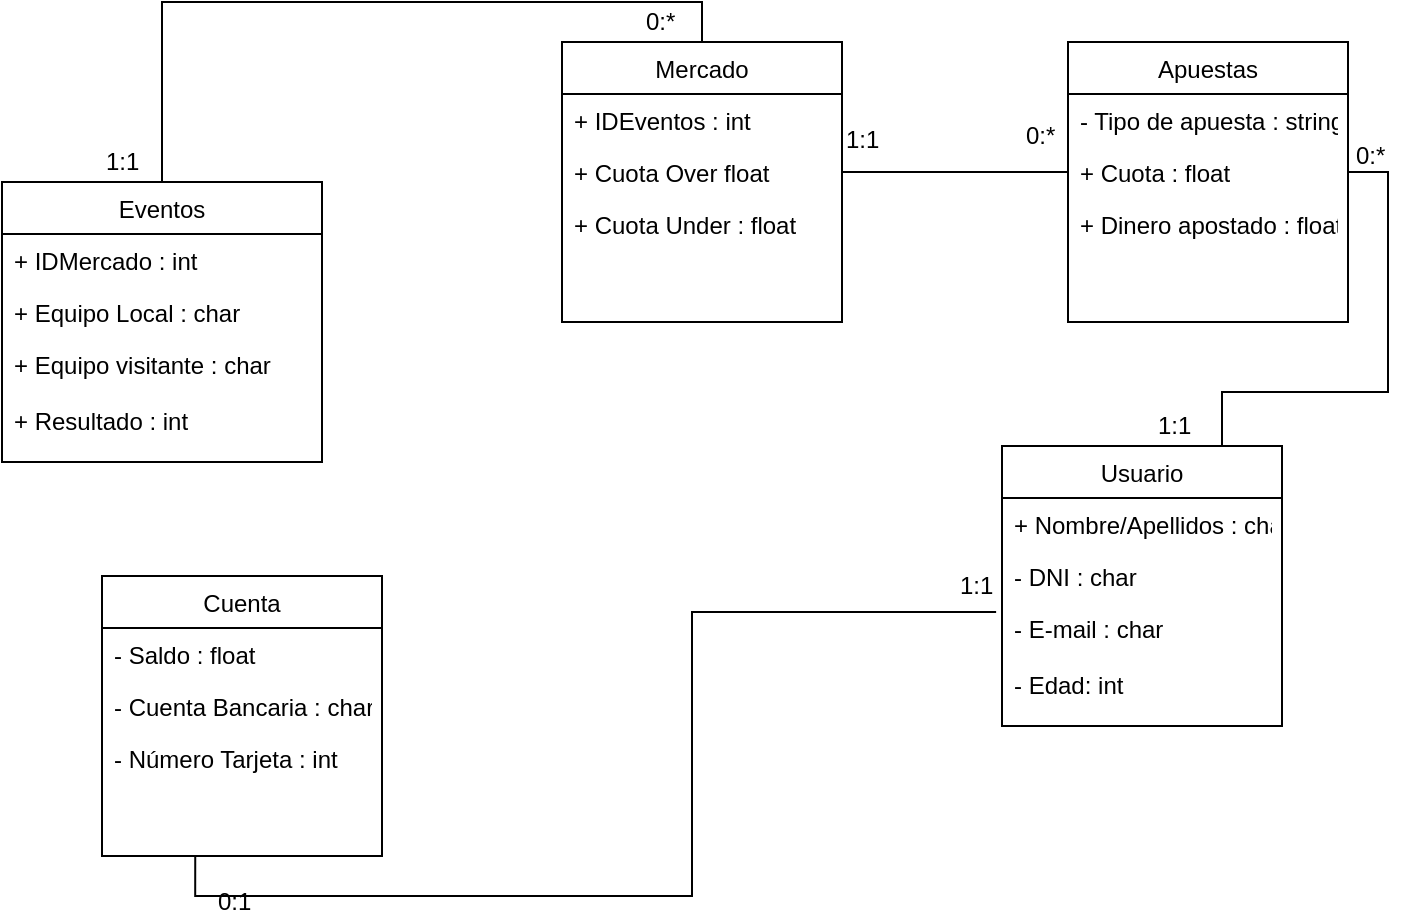 <mxfile version="13.9.9" type="device"><diagram id="Fg0YMjD4WY4E21mnDApo" name="Page-1"><mxGraphModel dx="1086" dy="846" grid="1" gridSize="10" guides="1" tooltips="1" connect="1" arrows="1" fold="1" page="1" pageScale="1" pageWidth="827" pageHeight="1169" math="0" shadow="0"><root><mxCell id="0"/><mxCell id="1" parent="0"/><mxCell id="CGY-62JKRJOx1aRnoGXp-26" style="edgeStyle=orthogonalEdgeStyle;rounded=0;orthogonalLoop=1;jettySize=auto;html=1;exitX=0.5;exitY=0;exitDx=0;exitDy=0;entryX=0.5;entryY=0;entryDx=0;entryDy=0;endArrow=none;endFill=0;" parent="1" source="CGY-62JKRJOx1aRnoGXp-1" target="CGY-62JKRJOx1aRnoGXp-5" edge="1"><mxGeometry relative="1" as="geometry"/></mxCell><mxCell id="CGY-62JKRJOx1aRnoGXp-1" value="Mercado" style="swimlane;fontStyle=0;childLayout=stackLayout;horizontal=1;startSize=26;fillColor=none;horizontalStack=0;resizeParent=1;resizeParentMax=0;resizeLast=0;collapsible=1;marginBottom=0;" parent="1" vertex="1"><mxGeometry x="320" y="303" width="140" height="140" as="geometry"/></mxCell><mxCell id="CGY-62JKRJOx1aRnoGXp-2" value="+ IDEventos : int" style="text;strokeColor=none;fillColor=none;align=left;verticalAlign=top;spacingLeft=4;spacingRight=4;overflow=hidden;rotatable=0;points=[[0,0.5],[1,0.5]];portConstraint=eastwest;" parent="CGY-62JKRJOx1aRnoGXp-1" vertex="1"><mxGeometry y="26" width="140" height="26" as="geometry"/></mxCell><mxCell id="CGY-62JKRJOx1aRnoGXp-3" value="+ Cuota Over float" style="text;strokeColor=none;fillColor=none;align=left;verticalAlign=top;spacingLeft=4;spacingRight=4;overflow=hidden;rotatable=0;points=[[0,0.5],[1,0.5]];portConstraint=eastwest;" parent="CGY-62JKRJOx1aRnoGXp-1" vertex="1"><mxGeometry y="52" width="140" height="26" as="geometry"/></mxCell><mxCell id="CGY-62JKRJOx1aRnoGXp-4" value="+ Cuota Under : float" style="text;strokeColor=none;fillColor=none;align=left;verticalAlign=top;spacingLeft=4;spacingRight=4;overflow=hidden;rotatable=0;points=[[0,0.5],[1,0.5]];portConstraint=eastwest;" parent="CGY-62JKRJOx1aRnoGXp-1" vertex="1"><mxGeometry y="78" width="140" height="62" as="geometry"/></mxCell><mxCell id="CGY-62JKRJOx1aRnoGXp-5" value="Eventos" style="swimlane;fontStyle=0;childLayout=stackLayout;horizontal=1;startSize=26;fillColor=none;horizontalStack=0;resizeParent=1;resizeParentMax=0;resizeLast=0;collapsible=1;marginBottom=0;" parent="1" vertex="1"><mxGeometry x="40" y="373" width="160" height="140" as="geometry"/></mxCell><mxCell id="CGY-62JKRJOx1aRnoGXp-6" value="+ IDMercado : int" style="text;strokeColor=none;fillColor=none;align=left;verticalAlign=top;spacingLeft=4;spacingRight=4;overflow=hidden;rotatable=0;points=[[0,0.5],[1,0.5]];portConstraint=eastwest;" parent="CGY-62JKRJOx1aRnoGXp-5" vertex="1"><mxGeometry y="26" width="160" height="26" as="geometry"/></mxCell><mxCell id="CGY-62JKRJOx1aRnoGXp-7" value="+ Equipo Local : char" style="text;strokeColor=none;fillColor=none;align=left;verticalAlign=top;spacingLeft=4;spacingRight=4;overflow=hidden;rotatable=0;points=[[0,0.5],[1,0.5]];portConstraint=eastwest;" parent="CGY-62JKRJOx1aRnoGXp-5" vertex="1"><mxGeometry y="52" width="160" height="26" as="geometry"/></mxCell><mxCell id="CGY-62JKRJOx1aRnoGXp-8" value="+ Equipo visitante : char&#10;&#10;+ Resultado : int" style="text;strokeColor=none;fillColor=none;align=left;verticalAlign=top;spacingLeft=4;spacingRight=4;overflow=hidden;rotatable=0;points=[[0,0.5],[1,0.5]];portConstraint=eastwest;" parent="CGY-62JKRJOx1aRnoGXp-5" vertex="1"><mxGeometry y="78" width="160" height="62" as="geometry"/></mxCell><mxCell id="CGY-62JKRJOx1aRnoGXp-9" value="Apuestas" style="swimlane;fontStyle=0;childLayout=stackLayout;horizontal=1;startSize=26;fillColor=none;horizontalStack=0;resizeParent=1;resizeParentMax=0;resizeLast=0;collapsible=1;marginBottom=0;" parent="1" vertex="1"><mxGeometry x="573" y="303" width="140" height="140" as="geometry"/></mxCell><mxCell id="CGY-62JKRJOx1aRnoGXp-10" value="- Tipo de apuesta : string" style="text;strokeColor=none;fillColor=none;align=left;verticalAlign=top;spacingLeft=4;spacingRight=4;overflow=hidden;rotatable=0;points=[[0,0.5],[1,0.5]];portConstraint=eastwest;" parent="CGY-62JKRJOx1aRnoGXp-9" vertex="1"><mxGeometry y="26" width="140" height="26" as="geometry"/></mxCell><mxCell id="CGY-62JKRJOx1aRnoGXp-11" value="+ Cuota : float" style="text;strokeColor=none;fillColor=none;align=left;verticalAlign=top;spacingLeft=4;spacingRight=4;overflow=hidden;rotatable=0;points=[[0,0.5],[1,0.5]];portConstraint=eastwest;" parent="CGY-62JKRJOx1aRnoGXp-9" vertex="1"><mxGeometry y="52" width="140" height="26" as="geometry"/></mxCell><mxCell id="CGY-62JKRJOx1aRnoGXp-12" value="+ Dinero apostado : float" style="text;strokeColor=none;fillColor=none;align=left;verticalAlign=top;spacingLeft=4;spacingRight=4;overflow=hidden;rotatable=0;points=[[0,0.5],[1,0.5]];portConstraint=eastwest;" parent="CGY-62JKRJOx1aRnoGXp-9" vertex="1"><mxGeometry y="78" width="140" height="62" as="geometry"/></mxCell><mxCell id="CGY-62JKRJOx1aRnoGXp-37" style="edgeStyle=orthogonalEdgeStyle;rounded=0;orthogonalLoop=1;jettySize=auto;html=1;exitX=-0.021;exitY=0.081;exitDx=0;exitDy=0;entryX=0.333;entryY=0.999;entryDx=0;entryDy=0;entryPerimeter=0;endArrow=none;endFill=0;exitPerimeter=0;" parent="1" source="CGY-62JKRJOx1aRnoGXp-16" target="CGY-62JKRJOx1aRnoGXp-20" edge="1"><mxGeometry relative="1" as="geometry"/></mxCell><mxCell id="CGY-62JKRJOx1aRnoGXp-13" value="Usuario" style="swimlane;fontStyle=0;childLayout=stackLayout;horizontal=1;startSize=26;fillColor=none;horizontalStack=0;resizeParent=1;resizeParentMax=0;resizeLast=0;collapsible=1;marginBottom=0;" parent="1" vertex="1"><mxGeometry x="540" y="505" width="140" height="140" as="geometry"/></mxCell><mxCell id="CGY-62JKRJOx1aRnoGXp-14" value="+ Nombre/Apellidos : char" style="text;strokeColor=none;fillColor=none;align=left;verticalAlign=top;spacingLeft=4;spacingRight=4;overflow=hidden;rotatable=0;points=[[0,0.5],[1,0.5]];portConstraint=eastwest;" parent="CGY-62JKRJOx1aRnoGXp-13" vertex="1"><mxGeometry y="26" width="140" height="26" as="geometry"/></mxCell><mxCell id="CGY-62JKRJOx1aRnoGXp-15" value="- DNI : char" style="text;strokeColor=none;fillColor=none;align=left;verticalAlign=top;spacingLeft=4;spacingRight=4;overflow=hidden;rotatable=0;points=[[0,0.5],[1,0.5]];portConstraint=eastwest;" parent="CGY-62JKRJOx1aRnoGXp-13" vertex="1"><mxGeometry y="52" width="140" height="26" as="geometry"/></mxCell><mxCell id="CGY-62JKRJOx1aRnoGXp-16" value="- E-mail : char&#10;&#10;- Edad: int" style="text;strokeColor=none;fillColor=none;align=left;verticalAlign=top;spacingLeft=4;spacingRight=4;overflow=hidden;rotatable=0;points=[[0,0.5],[1,0.5]];portConstraint=eastwest;" parent="CGY-62JKRJOx1aRnoGXp-13" vertex="1"><mxGeometry y="78" width="140" height="62" as="geometry"/></mxCell><mxCell id="CGY-62JKRJOx1aRnoGXp-17" value="Cuenta" style="swimlane;fontStyle=0;childLayout=stackLayout;horizontal=1;startSize=26;fillColor=none;horizontalStack=0;resizeParent=1;resizeParentMax=0;resizeLast=0;collapsible=1;marginBottom=0;" parent="1" vertex="1"><mxGeometry x="90" y="570" width="140" height="140" as="geometry"/></mxCell><mxCell id="CGY-62JKRJOx1aRnoGXp-18" value="- Saldo : float" style="text;strokeColor=none;fillColor=none;align=left;verticalAlign=top;spacingLeft=4;spacingRight=4;overflow=hidden;rotatable=0;points=[[0,0.5],[1,0.5]];portConstraint=eastwest;" parent="CGY-62JKRJOx1aRnoGXp-17" vertex="1"><mxGeometry y="26" width="140" height="26" as="geometry"/></mxCell><mxCell id="CGY-62JKRJOx1aRnoGXp-19" value="- Cuenta Bancaria : char" style="text;strokeColor=none;fillColor=none;align=left;verticalAlign=top;spacingLeft=4;spacingRight=4;overflow=hidden;rotatable=0;points=[[0,0.5],[1,0.5]];portConstraint=eastwest;" parent="CGY-62JKRJOx1aRnoGXp-17" vertex="1"><mxGeometry y="52" width="140" height="26" as="geometry"/></mxCell><mxCell id="CGY-62JKRJOx1aRnoGXp-20" value="- Número Tarjeta : int" style="text;strokeColor=none;fillColor=none;align=left;verticalAlign=top;spacingLeft=4;spacingRight=4;overflow=hidden;rotatable=0;points=[[0,0.5],[1,0.5]];portConstraint=eastwest;" parent="CGY-62JKRJOx1aRnoGXp-17" vertex="1"><mxGeometry y="78" width="140" height="62" as="geometry"/></mxCell><mxCell id="CGY-62JKRJOx1aRnoGXp-27" value="1:1" style="text;html=1;resizable=0;points=[];autosize=1;align=left;verticalAlign=top;spacingTop=-4;" parent="1" vertex="1"><mxGeometry x="90" y="353" width="30" height="20" as="geometry"/></mxCell><mxCell id="CGY-62JKRJOx1aRnoGXp-28" value="0:*" style="text;html=1;resizable=0;points=[];autosize=1;align=left;verticalAlign=top;spacingTop=-4;" parent="1" vertex="1"><mxGeometry x="360" y="283" width="30" height="20" as="geometry"/></mxCell><mxCell id="CGY-62JKRJOx1aRnoGXp-29" style="edgeStyle=orthogonalEdgeStyle;rounded=0;orthogonalLoop=1;jettySize=auto;html=1;exitX=1;exitY=0.5;exitDx=0;exitDy=0;entryX=0;entryY=0.5;entryDx=0;entryDy=0;endArrow=none;endFill=0;" parent="1" source="CGY-62JKRJOx1aRnoGXp-3" target="CGY-62JKRJOx1aRnoGXp-11" edge="1"><mxGeometry relative="1" as="geometry"/></mxCell><mxCell id="CGY-62JKRJOx1aRnoGXp-30" value="1:1" style="text;html=1;resizable=0;points=[];autosize=1;align=left;verticalAlign=top;spacingTop=-4;" parent="1" vertex="1"><mxGeometry x="460" y="342" width="30" height="20" as="geometry"/></mxCell><mxCell id="CGY-62JKRJOx1aRnoGXp-31" value="0:*" style="text;html=1;resizable=0;points=[];autosize=1;align=left;verticalAlign=top;spacingTop=-4;" parent="1" vertex="1"><mxGeometry x="550" y="339.5" width="30" height="20" as="geometry"/></mxCell><mxCell id="CGY-62JKRJOx1aRnoGXp-32" style="edgeStyle=orthogonalEdgeStyle;rounded=0;orthogonalLoop=1;jettySize=auto;html=1;exitX=1;exitY=0.5;exitDx=0;exitDy=0;endArrow=none;endFill=0;" parent="1" source="CGY-62JKRJOx1aRnoGXp-11" target="CGY-62JKRJOx1aRnoGXp-13" edge="1"><mxGeometry relative="1" as="geometry"><mxPoint x="540" y="574" as="targetPoint"/><Array as="points"><mxPoint x="733" y="368"/><mxPoint x="733" y="478"/><mxPoint x="650" y="478"/></Array></mxGeometry></mxCell><mxCell id="CGY-62JKRJOx1aRnoGXp-33" value="0:*" style="text;html=1;resizable=0;points=[];autosize=1;align=left;verticalAlign=top;spacingTop=-4;" parent="1" vertex="1"><mxGeometry x="715" y="350" width="30" height="20" as="geometry"/></mxCell><mxCell id="CGY-62JKRJOx1aRnoGXp-34" value="1:1" style="text;html=1;resizable=0;points=[];autosize=1;align=left;verticalAlign=top;spacingTop=-4;" parent="1" vertex="1"><mxGeometry x="517" y="565" width="30" height="20" as="geometry"/></mxCell><mxCell id="CGY-62JKRJOx1aRnoGXp-38" value="0:1" style="text;html=1;resizable=0;points=[];autosize=1;align=left;verticalAlign=top;spacingTop=-4;" parent="1" vertex="1"><mxGeometry x="146" y="723" width="30" height="20" as="geometry"/></mxCell><mxCell id="CGY-62JKRJOx1aRnoGXp-39" value="1:1" style="text;html=1;resizable=0;points=[];autosize=1;align=left;verticalAlign=top;spacingTop=-4;" parent="1" vertex="1"><mxGeometry x="616" y="485" width="30" height="20" as="geometry"/></mxCell></root></mxGraphModel></diagram></mxfile>
